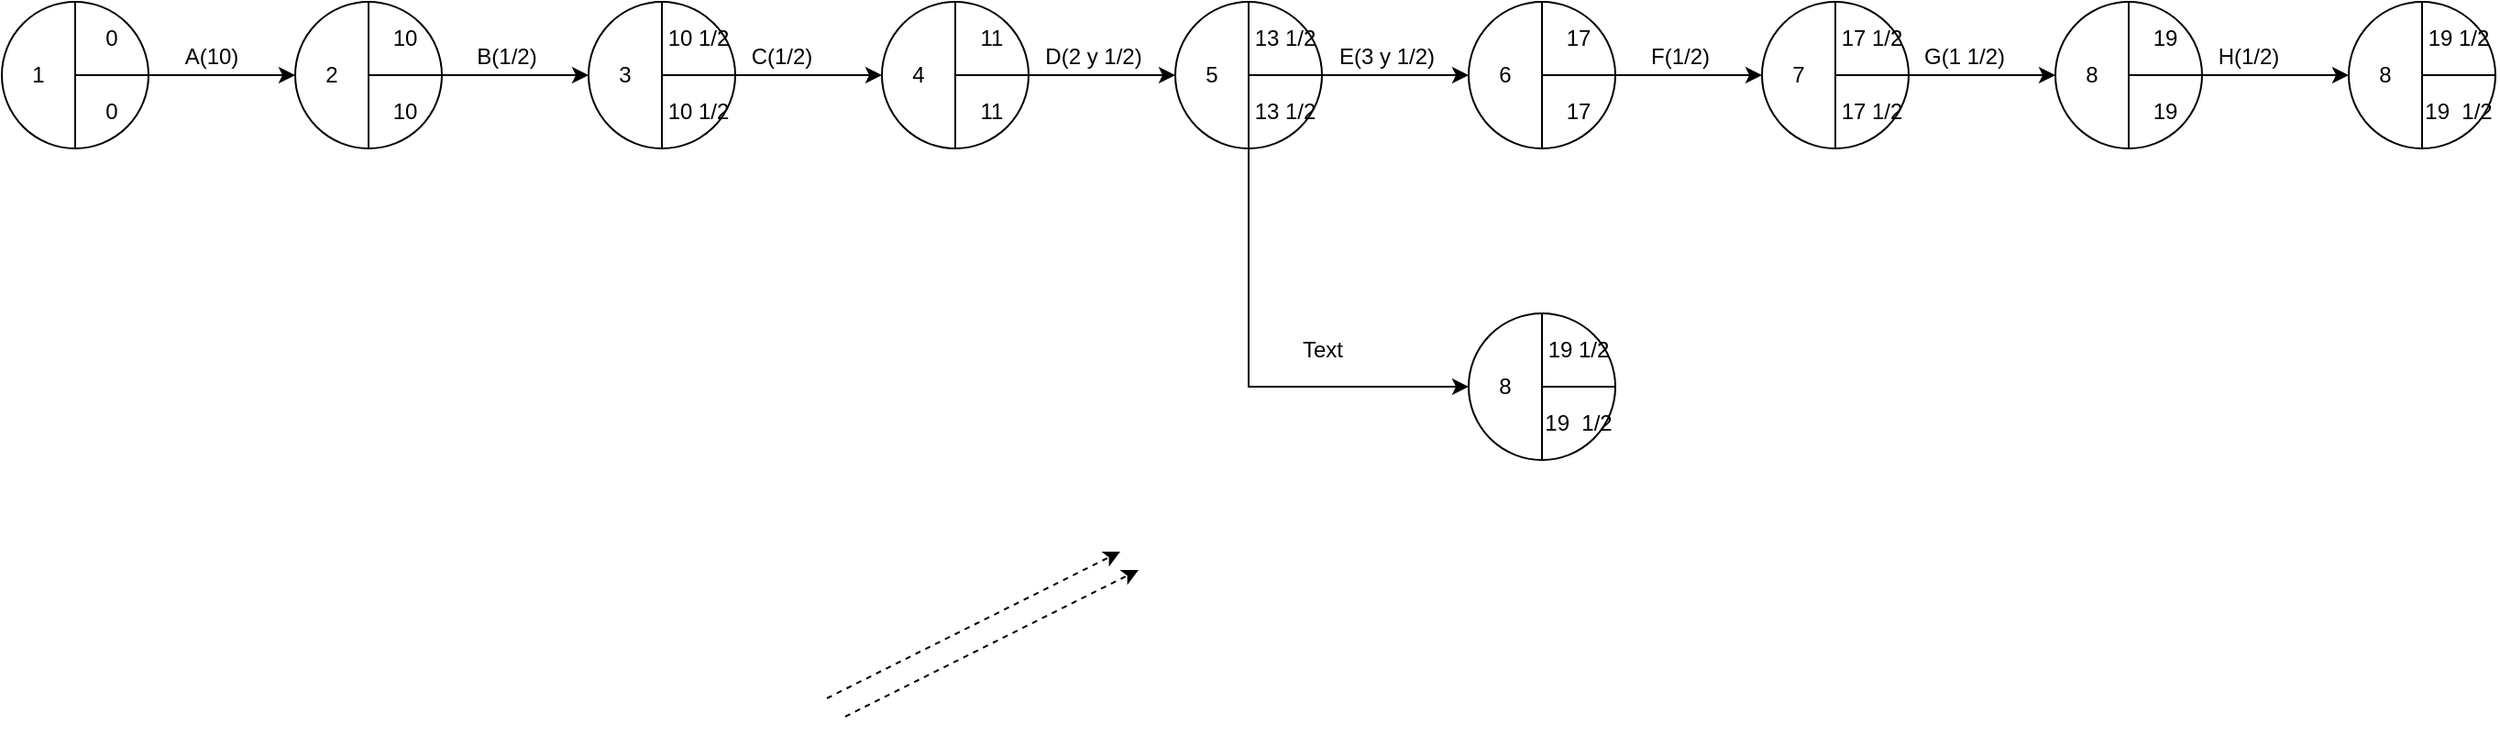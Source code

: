 <mxfile version="15.1.4" type="github">
  <diagram id="zEbEwsxPHfN8SUxE4QgK" name="Page-1">
    <mxGraphModel dx="721" dy="283" grid="1" gridSize="10" guides="1" tooltips="1" connect="1" arrows="1" fold="1" page="1" pageScale="1" pageWidth="827" pageHeight="1169" math="0" shadow="0">
      <root>
        <mxCell id="0" />
        <mxCell id="1" parent="0" />
        <mxCell id="xbuV6k483LfTjN_j53Jr-1" value="" style="html=1;labelBackgroundColor=#ffffff;startArrow=none;startFill=0;startSize=6;endArrow=classic;endFill=1;endSize=6;jettySize=auto;orthogonalLoop=1;strokeWidth=1;dashed=1;fontSize=14;exitX=0.5;exitY=0;exitDx=0;exitDy=0;" edge="1" parent="1">
          <mxGeometry width="60" height="60" relative="1" as="geometry">
            <mxPoint x="730" y="540" as="sourcePoint" />
            <mxPoint x="890" y="460" as="targetPoint" />
          </mxGeometry>
        </mxCell>
        <mxCell id="xbuV6k483LfTjN_j53Jr-2" value="" style="html=1;labelBackgroundColor=#ffffff;startArrow=none;startFill=0;startSize=6;endArrow=classic;endFill=1;endSize=6;jettySize=auto;orthogonalLoop=1;strokeWidth=1;dashed=1;fontSize=14;exitX=0.5;exitY=0;exitDx=0;exitDy=0;" edge="1" parent="1">
          <mxGeometry width="60" height="60" relative="1" as="geometry">
            <mxPoint x="740" y="550" as="sourcePoint" />
            <mxPoint x="900" y="470" as="targetPoint" />
          </mxGeometry>
        </mxCell>
        <mxCell id="xbuV6k483LfTjN_j53Jr-74" value="" style="edgeStyle=orthogonalEdgeStyle;rounded=0;orthogonalLoop=1;jettySize=auto;html=1;" edge="1" parent="1" source="xbuV6k483LfTjN_j53Jr-3" target="xbuV6k483LfTjN_j53Jr-69">
          <mxGeometry relative="1" as="geometry" />
        </mxCell>
        <mxCell id="xbuV6k483LfTjN_j53Jr-3" value="" style="ellipse;whiteSpace=wrap;html=1;aspect=fixed;" vertex="1" parent="1">
          <mxGeometry x="1400" y="160" width="80" height="80" as="geometry" />
        </mxCell>
        <mxCell id="xbuV6k483LfTjN_j53Jr-4" value="" style="endArrow=none;html=1;exitX=0.5;exitY=1;exitDx=0;exitDy=0;entryX=0.5;entryY=0;entryDx=0;entryDy=0;" edge="1" parent="1" source="xbuV6k483LfTjN_j53Jr-3" target="xbuV6k483LfTjN_j53Jr-3">
          <mxGeometry width="50" height="50" relative="1" as="geometry">
            <mxPoint x="1460" y="340" as="sourcePoint" />
            <mxPoint x="1510" y="290" as="targetPoint" />
          </mxGeometry>
        </mxCell>
        <mxCell id="xbuV6k483LfTjN_j53Jr-5" value="" style="endArrow=none;html=1;exitX=1;exitY=0.5;exitDx=0;exitDy=0;" edge="1" parent="1" source="xbuV6k483LfTjN_j53Jr-3">
          <mxGeometry width="50" height="50" relative="1" as="geometry">
            <mxPoint x="1780" y="360" as="sourcePoint" />
            <mxPoint x="1440" y="200" as="targetPoint" />
          </mxGeometry>
        </mxCell>
        <mxCell id="xbuV6k483LfTjN_j53Jr-6" value="8" style="text;html=1;strokeColor=none;fillColor=none;align=center;verticalAlign=middle;whiteSpace=wrap;rounded=0;" vertex="1" parent="1">
          <mxGeometry x="1400" y="190" width="40" height="20" as="geometry" />
        </mxCell>
        <mxCell id="xbuV6k483LfTjN_j53Jr-7" value="19" style="text;html=1;strokeColor=none;fillColor=none;align=center;verticalAlign=middle;whiteSpace=wrap;rounded=0;" vertex="1" parent="1">
          <mxGeometry x="1440" y="170" width="40" height="20" as="geometry" />
        </mxCell>
        <mxCell id="xbuV6k483LfTjN_j53Jr-8" value="19" style="text;html=1;strokeColor=none;fillColor=none;align=center;verticalAlign=middle;whiteSpace=wrap;rounded=0;" vertex="1" parent="1">
          <mxGeometry x="1440" y="210" width="40" height="20" as="geometry" />
        </mxCell>
        <mxCell id="xbuV6k483LfTjN_j53Jr-51" style="edgeStyle=orthogonalEdgeStyle;rounded=0;orthogonalLoop=1;jettySize=auto;html=1;exitX=1;exitY=0.5;exitDx=0;exitDy=0;entryX=0;entryY=0.5;entryDx=0;entryDy=0;" edge="1" parent="1" source="xbuV6k483LfTjN_j53Jr-9" target="xbuV6k483LfTjN_j53Jr-18">
          <mxGeometry relative="1" as="geometry" />
        </mxCell>
        <mxCell id="xbuV6k483LfTjN_j53Jr-9" value="" style="ellipse;whiteSpace=wrap;html=1;aspect=fixed;" vertex="1" parent="1">
          <mxGeometry x="280" y="160" width="80" height="80" as="geometry" />
        </mxCell>
        <mxCell id="xbuV6k483LfTjN_j53Jr-10" value="" style="endArrow=none;html=1;exitX=0.5;exitY=1;exitDx=0;exitDy=0;entryX=0.5;entryY=0;entryDx=0;entryDy=0;" edge="1" parent="1" source="xbuV6k483LfTjN_j53Jr-9" target="xbuV6k483LfTjN_j53Jr-9">
          <mxGeometry width="50" height="50" relative="1" as="geometry">
            <mxPoint x="340" y="340" as="sourcePoint" />
            <mxPoint x="390" y="290" as="targetPoint" />
          </mxGeometry>
        </mxCell>
        <mxCell id="xbuV6k483LfTjN_j53Jr-11" value="" style="endArrow=none;html=1;exitX=1;exitY=0.5;exitDx=0;exitDy=0;" edge="1" parent="1" source="xbuV6k483LfTjN_j53Jr-9">
          <mxGeometry width="50" height="50" relative="1" as="geometry">
            <mxPoint x="660" y="360" as="sourcePoint" />
            <mxPoint x="320" y="200" as="targetPoint" />
          </mxGeometry>
        </mxCell>
        <mxCell id="xbuV6k483LfTjN_j53Jr-12" value="1" style="text;html=1;strokeColor=none;fillColor=none;align=center;verticalAlign=middle;whiteSpace=wrap;rounded=0;" vertex="1" parent="1">
          <mxGeometry x="280" y="190" width="40" height="20" as="geometry" />
        </mxCell>
        <mxCell id="xbuV6k483LfTjN_j53Jr-13" value="0" style="text;html=1;strokeColor=none;fillColor=none;align=center;verticalAlign=middle;whiteSpace=wrap;rounded=0;" vertex="1" parent="1">
          <mxGeometry x="320" y="170" width="40" height="20" as="geometry" />
        </mxCell>
        <mxCell id="xbuV6k483LfTjN_j53Jr-14" value="0" style="text;html=1;strokeColor=none;fillColor=none;align=center;verticalAlign=middle;whiteSpace=wrap;rounded=0;" vertex="1" parent="1">
          <mxGeometry x="320" y="210" width="40" height="20" as="geometry" />
        </mxCell>
        <mxCell id="xbuV6k483LfTjN_j53Jr-52" style="edgeStyle=orthogonalEdgeStyle;rounded=0;orthogonalLoop=1;jettySize=auto;html=1;exitX=1;exitY=0.5;exitDx=0;exitDy=0;entryX=0;entryY=0.5;entryDx=0;entryDy=0;" edge="1" parent="1" source="xbuV6k483LfTjN_j53Jr-15" target="xbuV6k483LfTjN_j53Jr-24">
          <mxGeometry relative="1" as="geometry" />
        </mxCell>
        <mxCell id="xbuV6k483LfTjN_j53Jr-15" value="" style="ellipse;whiteSpace=wrap;html=1;aspect=fixed;" vertex="1" parent="1">
          <mxGeometry x="440" y="160" width="80" height="80" as="geometry" />
        </mxCell>
        <mxCell id="xbuV6k483LfTjN_j53Jr-16" value="" style="endArrow=none;html=1;exitX=0.5;exitY=1;exitDx=0;exitDy=0;entryX=0.5;entryY=0;entryDx=0;entryDy=0;" edge="1" parent="1" source="xbuV6k483LfTjN_j53Jr-15" target="xbuV6k483LfTjN_j53Jr-15">
          <mxGeometry width="50" height="50" relative="1" as="geometry">
            <mxPoint x="500" y="340" as="sourcePoint" />
            <mxPoint x="550" y="290" as="targetPoint" />
          </mxGeometry>
        </mxCell>
        <mxCell id="xbuV6k483LfTjN_j53Jr-17" value="" style="endArrow=none;html=1;exitX=1;exitY=0.5;exitDx=0;exitDy=0;" edge="1" parent="1" source="xbuV6k483LfTjN_j53Jr-15">
          <mxGeometry width="50" height="50" relative="1" as="geometry">
            <mxPoint x="820" y="360" as="sourcePoint" />
            <mxPoint x="480" y="200" as="targetPoint" />
          </mxGeometry>
        </mxCell>
        <mxCell id="xbuV6k483LfTjN_j53Jr-18" value="2" style="text;html=1;strokeColor=none;fillColor=none;align=center;verticalAlign=middle;whiteSpace=wrap;rounded=0;" vertex="1" parent="1">
          <mxGeometry x="440" y="190" width="40" height="20" as="geometry" />
        </mxCell>
        <mxCell id="xbuV6k483LfTjN_j53Jr-19" value="10" style="text;html=1;strokeColor=none;fillColor=none;align=center;verticalAlign=middle;whiteSpace=wrap;rounded=0;" vertex="1" parent="1">
          <mxGeometry x="480" y="170" width="40" height="20" as="geometry" />
        </mxCell>
        <mxCell id="xbuV6k483LfTjN_j53Jr-20" value="10" style="text;html=1;strokeColor=none;fillColor=none;align=center;verticalAlign=middle;whiteSpace=wrap;rounded=0;" vertex="1" parent="1">
          <mxGeometry x="480" y="210" width="40" height="20" as="geometry" />
        </mxCell>
        <mxCell id="xbuV6k483LfTjN_j53Jr-53" value="" style="edgeStyle=orthogonalEdgeStyle;rounded=0;orthogonalLoop=1;jettySize=auto;html=1;" edge="1" parent="1" source="xbuV6k483LfTjN_j53Jr-21" target="xbuV6k483LfTjN_j53Jr-30">
          <mxGeometry relative="1" as="geometry" />
        </mxCell>
        <mxCell id="xbuV6k483LfTjN_j53Jr-21" value="" style="ellipse;whiteSpace=wrap;html=1;aspect=fixed;" vertex="1" parent="1">
          <mxGeometry x="600" y="160" width="80" height="80" as="geometry" />
        </mxCell>
        <mxCell id="xbuV6k483LfTjN_j53Jr-22" value="" style="endArrow=none;html=1;exitX=0.5;exitY=1;exitDx=0;exitDy=0;entryX=0.5;entryY=0;entryDx=0;entryDy=0;" edge="1" parent="1" source="xbuV6k483LfTjN_j53Jr-21" target="xbuV6k483LfTjN_j53Jr-21">
          <mxGeometry width="50" height="50" relative="1" as="geometry">
            <mxPoint x="660" y="340" as="sourcePoint" />
            <mxPoint x="710" y="290" as="targetPoint" />
          </mxGeometry>
        </mxCell>
        <mxCell id="xbuV6k483LfTjN_j53Jr-23" value="" style="endArrow=none;html=1;exitX=1;exitY=0.5;exitDx=0;exitDy=0;" edge="1" parent="1" source="xbuV6k483LfTjN_j53Jr-21">
          <mxGeometry width="50" height="50" relative="1" as="geometry">
            <mxPoint x="980" y="360" as="sourcePoint" />
            <mxPoint x="640" y="200" as="targetPoint" />
          </mxGeometry>
        </mxCell>
        <mxCell id="xbuV6k483LfTjN_j53Jr-24" value="3" style="text;html=1;strokeColor=none;fillColor=none;align=center;verticalAlign=middle;whiteSpace=wrap;rounded=0;" vertex="1" parent="1">
          <mxGeometry x="600" y="190" width="40" height="20" as="geometry" />
        </mxCell>
        <mxCell id="xbuV6k483LfTjN_j53Jr-25" value="10 1/2" style="text;html=1;strokeColor=none;fillColor=none;align=center;verticalAlign=middle;whiteSpace=wrap;rounded=0;" vertex="1" parent="1">
          <mxGeometry x="640" y="170" width="40" height="20" as="geometry" />
        </mxCell>
        <mxCell id="xbuV6k483LfTjN_j53Jr-26" value="10 1/2" style="text;html=1;strokeColor=none;fillColor=none;align=center;verticalAlign=middle;whiteSpace=wrap;rounded=0;" vertex="1" parent="1">
          <mxGeometry x="640" y="210" width="40" height="20" as="geometry" />
        </mxCell>
        <mxCell id="xbuV6k483LfTjN_j53Jr-54" value="" style="edgeStyle=orthogonalEdgeStyle;rounded=0;orthogonalLoop=1;jettySize=auto;html=1;" edge="1" parent="1" source="xbuV6k483LfTjN_j53Jr-27" target="xbuV6k483LfTjN_j53Jr-36">
          <mxGeometry relative="1" as="geometry" />
        </mxCell>
        <mxCell id="xbuV6k483LfTjN_j53Jr-82" style="edgeStyle=orthogonalEdgeStyle;rounded=0;orthogonalLoop=1;jettySize=auto;html=1;exitX=0.5;exitY=1;exitDx=0;exitDy=0;entryX=0;entryY=0.5;entryDx=0;entryDy=0;" edge="1" parent="1" source="xbuV6k483LfTjN_j53Jr-33" target="xbuV6k483LfTjN_j53Jr-79">
          <mxGeometry relative="1" as="geometry" />
        </mxCell>
        <mxCell id="xbuV6k483LfTjN_j53Jr-27" value="" style="ellipse;whiteSpace=wrap;html=1;aspect=fixed;" vertex="1" parent="1">
          <mxGeometry x="760" y="160" width="80" height="80" as="geometry" />
        </mxCell>
        <mxCell id="xbuV6k483LfTjN_j53Jr-28" value="" style="endArrow=none;html=1;exitX=0.5;exitY=1;exitDx=0;exitDy=0;entryX=0.5;entryY=0;entryDx=0;entryDy=0;" edge="1" parent="1" source="xbuV6k483LfTjN_j53Jr-27" target="xbuV6k483LfTjN_j53Jr-27">
          <mxGeometry width="50" height="50" relative="1" as="geometry">
            <mxPoint x="820" y="340" as="sourcePoint" />
            <mxPoint x="870" y="290" as="targetPoint" />
          </mxGeometry>
        </mxCell>
        <mxCell id="xbuV6k483LfTjN_j53Jr-29" value="" style="endArrow=none;html=1;exitX=1;exitY=0.5;exitDx=0;exitDy=0;" edge="1" parent="1" source="xbuV6k483LfTjN_j53Jr-27">
          <mxGeometry width="50" height="50" relative="1" as="geometry">
            <mxPoint x="1140" y="360" as="sourcePoint" />
            <mxPoint x="800" y="200" as="targetPoint" />
          </mxGeometry>
        </mxCell>
        <mxCell id="xbuV6k483LfTjN_j53Jr-30" value="4" style="text;html=1;strokeColor=none;fillColor=none;align=center;verticalAlign=middle;whiteSpace=wrap;rounded=0;" vertex="1" parent="1">
          <mxGeometry x="760" y="190" width="40" height="20" as="geometry" />
        </mxCell>
        <mxCell id="xbuV6k483LfTjN_j53Jr-31" value="11" style="text;html=1;strokeColor=none;fillColor=none;align=center;verticalAlign=middle;whiteSpace=wrap;rounded=0;" vertex="1" parent="1">
          <mxGeometry x="800" y="170" width="40" height="20" as="geometry" />
        </mxCell>
        <mxCell id="xbuV6k483LfTjN_j53Jr-32" value="11" style="text;html=1;strokeColor=none;fillColor=none;align=center;verticalAlign=middle;whiteSpace=wrap;rounded=0;" vertex="1" parent="1">
          <mxGeometry x="800" y="210" width="40" height="20" as="geometry" />
        </mxCell>
        <mxCell id="xbuV6k483LfTjN_j53Jr-55" value="" style="edgeStyle=orthogonalEdgeStyle;rounded=0;orthogonalLoop=1;jettySize=auto;html=1;" edge="1" parent="1" source="xbuV6k483LfTjN_j53Jr-33" target="xbuV6k483LfTjN_j53Jr-42">
          <mxGeometry relative="1" as="geometry" />
        </mxCell>
        <mxCell id="xbuV6k483LfTjN_j53Jr-33" value="" style="ellipse;whiteSpace=wrap;html=1;aspect=fixed;" vertex="1" parent="1">
          <mxGeometry x="920" y="160" width="80" height="80" as="geometry" />
        </mxCell>
        <mxCell id="xbuV6k483LfTjN_j53Jr-34" value="" style="endArrow=none;html=1;exitX=0.5;exitY=1;exitDx=0;exitDy=0;entryX=0.5;entryY=0;entryDx=0;entryDy=0;" edge="1" parent="1" source="xbuV6k483LfTjN_j53Jr-33" target="xbuV6k483LfTjN_j53Jr-33">
          <mxGeometry width="50" height="50" relative="1" as="geometry">
            <mxPoint x="980" y="340" as="sourcePoint" />
            <mxPoint x="1030" y="290" as="targetPoint" />
          </mxGeometry>
        </mxCell>
        <mxCell id="xbuV6k483LfTjN_j53Jr-35" value="" style="endArrow=none;html=1;exitX=1;exitY=0.5;exitDx=0;exitDy=0;" edge="1" parent="1" source="xbuV6k483LfTjN_j53Jr-33">
          <mxGeometry width="50" height="50" relative="1" as="geometry">
            <mxPoint x="1300" y="360" as="sourcePoint" />
            <mxPoint x="960" y="200" as="targetPoint" />
          </mxGeometry>
        </mxCell>
        <mxCell id="xbuV6k483LfTjN_j53Jr-36" value="5" style="text;html=1;strokeColor=none;fillColor=none;align=center;verticalAlign=middle;whiteSpace=wrap;rounded=0;" vertex="1" parent="1">
          <mxGeometry x="920" y="190" width="40" height="20" as="geometry" />
        </mxCell>
        <mxCell id="xbuV6k483LfTjN_j53Jr-37" value="13 1/2" style="text;html=1;strokeColor=none;fillColor=none;align=center;verticalAlign=middle;whiteSpace=wrap;rounded=0;" vertex="1" parent="1">
          <mxGeometry x="960" y="170" width="40" height="20" as="geometry" />
        </mxCell>
        <mxCell id="xbuV6k483LfTjN_j53Jr-38" value="13 1/2" style="text;html=1;strokeColor=none;fillColor=none;align=center;verticalAlign=middle;whiteSpace=wrap;rounded=0;" vertex="1" parent="1">
          <mxGeometry x="960" y="210" width="40" height="20" as="geometry" />
        </mxCell>
        <mxCell id="xbuV6k483LfTjN_j53Jr-56" style="edgeStyle=orthogonalEdgeStyle;rounded=0;orthogonalLoop=1;jettySize=auto;html=1;exitX=1;exitY=0.5;exitDx=0;exitDy=0;" edge="1" parent="1" source="xbuV6k483LfTjN_j53Jr-39" target="xbuV6k483LfTjN_j53Jr-48">
          <mxGeometry relative="1" as="geometry" />
        </mxCell>
        <mxCell id="xbuV6k483LfTjN_j53Jr-39" value="" style="ellipse;whiteSpace=wrap;html=1;aspect=fixed;" vertex="1" parent="1">
          <mxGeometry x="1080" y="160" width="80" height="80" as="geometry" />
        </mxCell>
        <mxCell id="xbuV6k483LfTjN_j53Jr-40" value="" style="endArrow=none;html=1;exitX=0.5;exitY=1;exitDx=0;exitDy=0;entryX=0.5;entryY=0;entryDx=0;entryDy=0;" edge="1" parent="1" source="xbuV6k483LfTjN_j53Jr-39" target="xbuV6k483LfTjN_j53Jr-39">
          <mxGeometry width="50" height="50" relative="1" as="geometry">
            <mxPoint x="1140" y="340" as="sourcePoint" />
            <mxPoint x="1190" y="290" as="targetPoint" />
          </mxGeometry>
        </mxCell>
        <mxCell id="xbuV6k483LfTjN_j53Jr-41" value="" style="endArrow=none;html=1;exitX=1;exitY=0.5;exitDx=0;exitDy=0;" edge="1" parent="1" source="xbuV6k483LfTjN_j53Jr-39">
          <mxGeometry width="50" height="50" relative="1" as="geometry">
            <mxPoint x="1460" y="360" as="sourcePoint" />
            <mxPoint x="1120" y="200" as="targetPoint" />
          </mxGeometry>
        </mxCell>
        <mxCell id="xbuV6k483LfTjN_j53Jr-42" value="6" style="text;html=1;strokeColor=none;fillColor=none;align=center;verticalAlign=middle;whiteSpace=wrap;rounded=0;" vertex="1" parent="1">
          <mxGeometry x="1080" y="190" width="40" height="20" as="geometry" />
        </mxCell>
        <mxCell id="xbuV6k483LfTjN_j53Jr-43" value="17" style="text;html=1;strokeColor=none;fillColor=none;align=center;verticalAlign=middle;whiteSpace=wrap;rounded=0;" vertex="1" parent="1">
          <mxGeometry x="1120" y="170" width="40" height="20" as="geometry" />
        </mxCell>
        <mxCell id="xbuV6k483LfTjN_j53Jr-44" value="17" style="text;html=1;strokeColor=none;fillColor=none;align=center;verticalAlign=middle;whiteSpace=wrap;rounded=0;" vertex="1" parent="1">
          <mxGeometry x="1120" y="210" width="40" height="20" as="geometry" />
        </mxCell>
        <mxCell id="xbuV6k483LfTjN_j53Jr-57" value="" style="edgeStyle=orthogonalEdgeStyle;rounded=0;orthogonalLoop=1;jettySize=auto;html=1;" edge="1" parent="1" source="xbuV6k483LfTjN_j53Jr-45" target="xbuV6k483LfTjN_j53Jr-6">
          <mxGeometry relative="1" as="geometry" />
        </mxCell>
        <mxCell id="xbuV6k483LfTjN_j53Jr-45" value="" style="ellipse;whiteSpace=wrap;html=1;aspect=fixed;" vertex="1" parent="1">
          <mxGeometry x="1240" y="160" width="80" height="80" as="geometry" />
        </mxCell>
        <mxCell id="xbuV6k483LfTjN_j53Jr-46" value="" style="endArrow=none;html=1;exitX=0.5;exitY=1;exitDx=0;exitDy=0;entryX=0.5;entryY=0;entryDx=0;entryDy=0;" edge="1" parent="1" source="xbuV6k483LfTjN_j53Jr-45" target="xbuV6k483LfTjN_j53Jr-45">
          <mxGeometry width="50" height="50" relative="1" as="geometry">
            <mxPoint x="1300" y="340" as="sourcePoint" />
            <mxPoint x="1350" y="290" as="targetPoint" />
          </mxGeometry>
        </mxCell>
        <mxCell id="xbuV6k483LfTjN_j53Jr-47" value="" style="endArrow=none;html=1;exitX=1;exitY=0.5;exitDx=0;exitDy=0;" edge="1" parent="1" source="xbuV6k483LfTjN_j53Jr-45">
          <mxGeometry width="50" height="50" relative="1" as="geometry">
            <mxPoint x="1620" y="360" as="sourcePoint" />
            <mxPoint x="1280" y="200" as="targetPoint" />
          </mxGeometry>
        </mxCell>
        <mxCell id="xbuV6k483LfTjN_j53Jr-48" value="7" style="text;html=1;strokeColor=none;fillColor=none;align=center;verticalAlign=middle;whiteSpace=wrap;rounded=0;" vertex="1" parent="1">
          <mxGeometry x="1240" y="190" width="40" height="20" as="geometry" />
        </mxCell>
        <mxCell id="xbuV6k483LfTjN_j53Jr-49" value="17 1/2" style="text;html=1;strokeColor=none;fillColor=none;align=center;verticalAlign=middle;whiteSpace=wrap;rounded=0;" vertex="1" parent="1">
          <mxGeometry x="1280" y="170" width="40" height="20" as="geometry" />
        </mxCell>
        <mxCell id="xbuV6k483LfTjN_j53Jr-50" value="17 1/2" style="text;html=1;strokeColor=none;fillColor=none;align=center;verticalAlign=middle;whiteSpace=wrap;rounded=0;" vertex="1" parent="1">
          <mxGeometry x="1280" y="210" width="40" height="20" as="geometry" />
        </mxCell>
        <mxCell id="xbuV6k483LfTjN_j53Jr-58" value="A(10)" style="text;html=1;align=center;verticalAlign=middle;resizable=0;points=[];autosize=1;strokeColor=none;fillColor=none;" vertex="1" parent="1">
          <mxGeometry x="374" y="180" width="40" height="20" as="geometry" />
        </mxCell>
        <mxCell id="xbuV6k483LfTjN_j53Jr-60" value="B(1/2)" style="text;html=1;align=center;verticalAlign=middle;resizable=0;points=[];autosize=1;strokeColor=none;fillColor=none;" vertex="1" parent="1">
          <mxGeometry x="530" y="180" width="50" height="20" as="geometry" />
        </mxCell>
        <mxCell id="xbuV6k483LfTjN_j53Jr-61" value="C(1/2)" style="text;html=1;align=center;verticalAlign=middle;resizable=0;points=[];autosize=1;strokeColor=none;fillColor=none;" vertex="1" parent="1">
          <mxGeometry x="680" y="180" width="50" height="20" as="geometry" />
        </mxCell>
        <mxCell id="xbuV6k483LfTjN_j53Jr-62" value="D(2 y 1/2)" style="text;html=1;align=center;verticalAlign=middle;resizable=0;points=[];autosize=1;strokeColor=none;fillColor=none;" vertex="1" parent="1">
          <mxGeometry x="840" y="180" width="70" height="20" as="geometry" />
        </mxCell>
        <mxCell id="xbuV6k483LfTjN_j53Jr-63" value="E(3 y 1/2)" style="text;html=1;align=center;verticalAlign=middle;resizable=0;points=[];autosize=1;strokeColor=none;fillColor=none;" vertex="1" parent="1">
          <mxGeometry x="1000" y="180" width="70" height="20" as="geometry" />
        </mxCell>
        <mxCell id="xbuV6k483LfTjN_j53Jr-64" value="F(1/2)" style="text;html=1;align=center;verticalAlign=middle;resizable=0;points=[];autosize=1;strokeColor=none;fillColor=none;" vertex="1" parent="1">
          <mxGeometry x="1170" y="180" width="50" height="20" as="geometry" />
        </mxCell>
        <mxCell id="xbuV6k483LfTjN_j53Jr-65" value="G(1 1/2)" style="text;html=1;align=center;verticalAlign=middle;resizable=0;points=[];autosize=1;strokeColor=none;fillColor=none;" vertex="1" parent="1">
          <mxGeometry x="1320" y="180" width="60" height="20" as="geometry" />
        </mxCell>
        <mxCell id="xbuV6k483LfTjN_j53Jr-66" value="" style="ellipse;whiteSpace=wrap;html=1;aspect=fixed;" vertex="1" parent="1">
          <mxGeometry x="1560" y="160" width="80" height="80" as="geometry" />
        </mxCell>
        <mxCell id="xbuV6k483LfTjN_j53Jr-67" value="" style="endArrow=none;html=1;exitX=0.5;exitY=1;exitDx=0;exitDy=0;entryX=0.5;entryY=0;entryDx=0;entryDy=0;" edge="1" parent="1" source="xbuV6k483LfTjN_j53Jr-66" target="xbuV6k483LfTjN_j53Jr-66">
          <mxGeometry width="50" height="50" relative="1" as="geometry">
            <mxPoint x="1620" y="340" as="sourcePoint" />
            <mxPoint x="1670" y="290" as="targetPoint" />
          </mxGeometry>
        </mxCell>
        <mxCell id="xbuV6k483LfTjN_j53Jr-68" value="" style="endArrow=none;html=1;exitX=1;exitY=0.5;exitDx=0;exitDy=0;" edge="1" parent="1" source="xbuV6k483LfTjN_j53Jr-66">
          <mxGeometry width="50" height="50" relative="1" as="geometry">
            <mxPoint x="1940" y="360" as="sourcePoint" />
            <mxPoint x="1600" y="200" as="targetPoint" />
          </mxGeometry>
        </mxCell>
        <mxCell id="xbuV6k483LfTjN_j53Jr-69" value="8" style="text;html=1;strokeColor=none;fillColor=none;align=center;verticalAlign=middle;whiteSpace=wrap;rounded=0;" vertex="1" parent="1">
          <mxGeometry x="1560" y="190" width="40" height="20" as="geometry" />
        </mxCell>
        <mxCell id="xbuV6k483LfTjN_j53Jr-70" value="19 1/2" style="text;html=1;strokeColor=none;fillColor=none;align=center;verticalAlign=middle;whiteSpace=wrap;rounded=0;" vertex="1" parent="1">
          <mxGeometry x="1600" y="170" width="40" height="20" as="geometry" />
        </mxCell>
        <mxCell id="xbuV6k483LfTjN_j53Jr-71" value="19&amp;nbsp;&amp;nbsp;1/2" style="text;html=1;strokeColor=none;fillColor=none;align=center;verticalAlign=middle;whiteSpace=wrap;rounded=0;" vertex="1" parent="1">
          <mxGeometry x="1600" y="210" width="40" height="20" as="geometry" />
        </mxCell>
        <mxCell id="xbuV6k483LfTjN_j53Jr-75" value="H(1/2)" style="text;html=1;align=center;verticalAlign=middle;resizable=0;points=[];autosize=1;strokeColor=none;fillColor=none;" vertex="1" parent="1">
          <mxGeometry x="1480" y="180" width="50" height="20" as="geometry" />
        </mxCell>
        <mxCell id="xbuV6k483LfTjN_j53Jr-76" value="" style="ellipse;whiteSpace=wrap;html=1;aspect=fixed;" vertex="1" parent="1">
          <mxGeometry x="1080" y="330" width="80" height="80" as="geometry" />
        </mxCell>
        <mxCell id="xbuV6k483LfTjN_j53Jr-77" value="" style="endArrow=none;html=1;exitX=0.5;exitY=1;exitDx=0;exitDy=0;entryX=0.5;entryY=0;entryDx=0;entryDy=0;" edge="1" parent="1" source="xbuV6k483LfTjN_j53Jr-76" target="xbuV6k483LfTjN_j53Jr-76">
          <mxGeometry width="50" height="50" relative="1" as="geometry">
            <mxPoint x="1140" y="510" as="sourcePoint" />
            <mxPoint x="1190" y="460" as="targetPoint" />
          </mxGeometry>
        </mxCell>
        <mxCell id="xbuV6k483LfTjN_j53Jr-78" value="" style="endArrow=none;html=1;exitX=1;exitY=0.5;exitDx=0;exitDy=0;" edge="1" parent="1" source="xbuV6k483LfTjN_j53Jr-76">
          <mxGeometry width="50" height="50" relative="1" as="geometry">
            <mxPoint x="1460" y="530" as="sourcePoint" />
            <mxPoint x="1120" y="370" as="targetPoint" />
          </mxGeometry>
        </mxCell>
        <mxCell id="xbuV6k483LfTjN_j53Jr-79" value="8" style="text;html=1;strokeColor=none;fillColor=none;align=center;verticalAlign=middle;whiteSpace=wrap;rounded=0;" vertex="1" parent="1">
          <mxGeometry x="1080" y="360" width="40" height="20" as="geometry" />
        </mxCell>
        <mxCell id="xbuV6k483LfTjN_j53Jr-80" value="19 1/2" style="text;html=1;strokeColor=none;fillColor=none;align=center;verticalAlign=middle;whiteSpace=wrap;rounded=0;" vertex="1" parent="1">
          <mxGeometry x="1120" y="340" width="40" height="20" as="geometry" />
        </mxCell>
        <mxCell id="xbuV6k483LfTjN_j53Jr-81" value="19&amp;nbsp;&amp;nbsp;1/2" style="text;html=1;strokeColor=none;fillColor=none;align=center;verticalAlign=middle;whiteSpace=wrap;rounded=0;" vertex="1" parent="1">
          <mxGeometry x="1120" y="380" width="40" height="20" as="geometry" />
        </mxCell>
        <mxCell id="xbuV6k483LfTjN_j53Jr-83" value="Text" style="text;html=1;align=center;verticalAlign=middle;resizable=0;points=[];autosize=1;strokeColor=none;fillColor=none;" vertex="1" parent="1">
          <mxGeometry x="980" y="340" width="40" height="20" as="geometry" />
        </mxCell>
      </root>
    </mxGraphModel>
  </diagram>
</mxfile>
